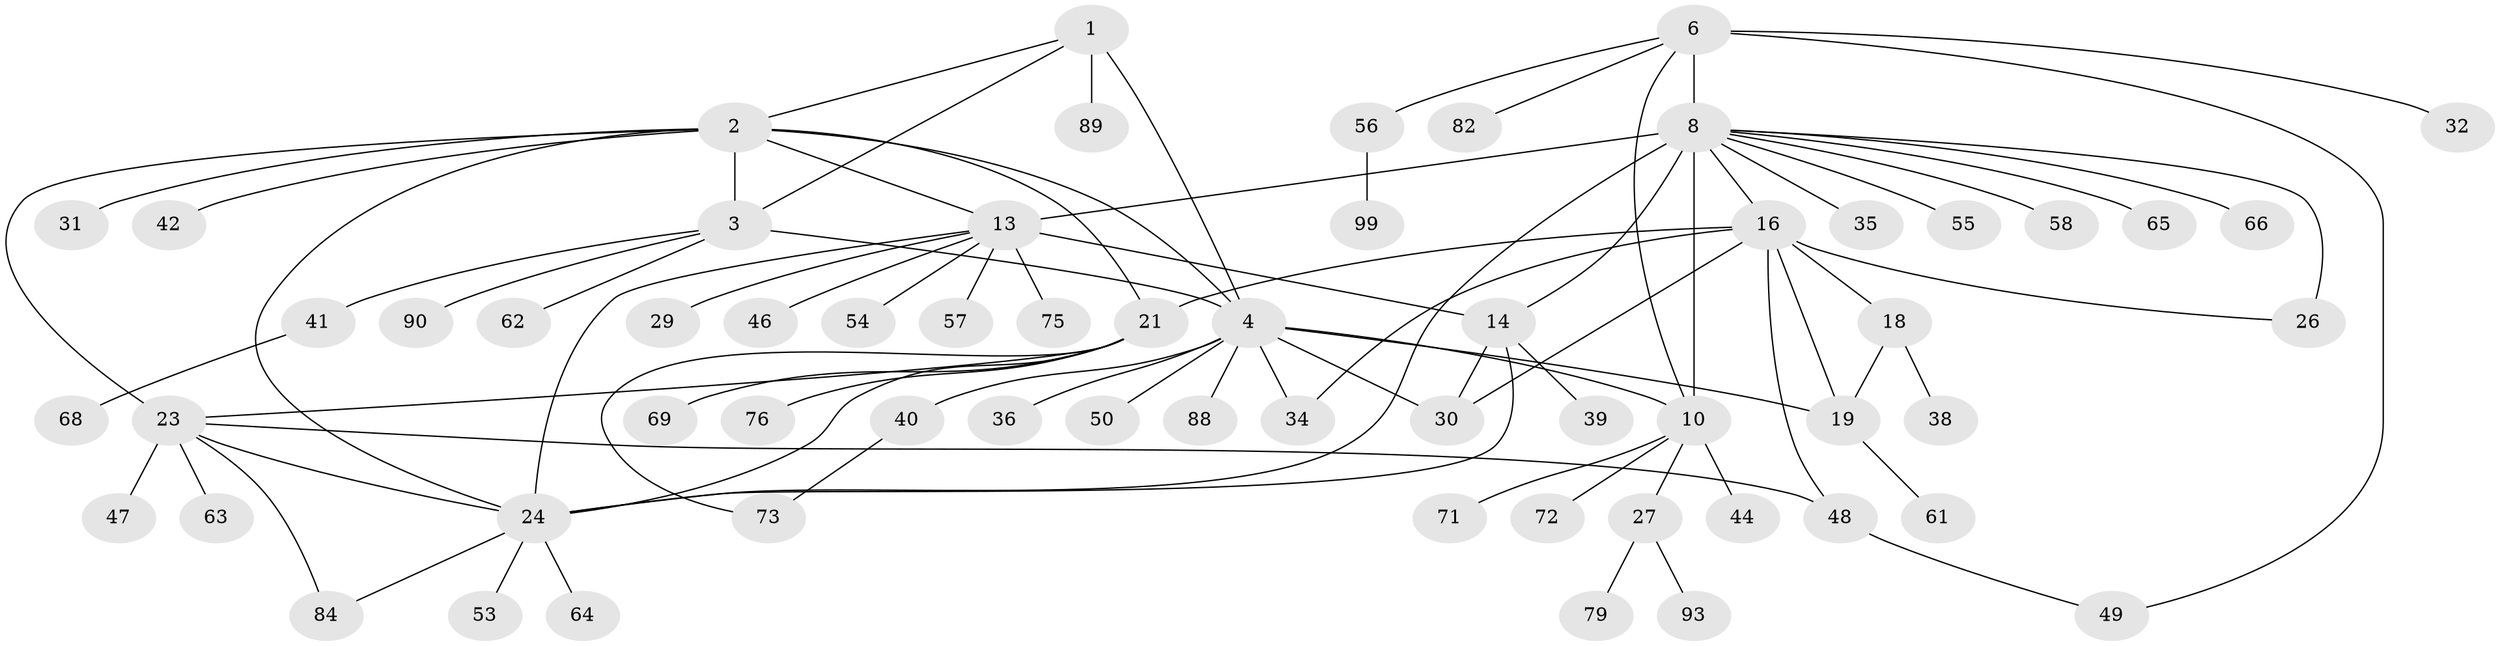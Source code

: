 // original degree distribution, {5: 0.038461538461538464, 8: 0.0673076923076923, 7: 0.038461538461538464, 9: 0.057692307692307696, 11: 0.009615384615384616, 10: 0.019230769230769232, 6: 0.009615384615384616, 3: 0.04807692307692308, 1: 0.5384615384615384, 2: 0.17307692307692307}
// Generated by graph-tools (version 1.1) at 2025/19/03/04/25 18:19:39]
// undirected, 62 vertices, 84 edges
graph export_dot {
graph [start="1"]
  node [color=gray90,style=filled];
  1;
  2 [super="+22"];
  3 [super="+45"];
  4 [super="+5"];
  6 [super="+91+43+7"];
  8 [super="+9+67+100+11"];
  10;
  13 [super="+15+103"];
  14;
  16 [super="+97+101+17"];
  18;
  19 [super="+51+28"];
  21;
  23;
  24 [super="+25"];
  26;
  27;
  29;
  30 [super="+83+98"];
  31;
  32;
  34;
  35;
  36;
  38;
  39;
  40;
  41;
  42;
  44;
  46;
  47 [super="+81"];
  48;
  49;
  50;
  53;
  54;
  55;
  56;
  57;
  58;
  61;
  62;
  63;
  64;
  65;
  66;
  68;
  69 [super="+96"];
  71;
  72;
  73;
  75;
  76;
  79;
  82;
  84;
  88;
  89;
  90;
  93;
  99;
  1 -- 2;
  1 -- 3;
  1 -- 4 [weight=2];
  1 -- 89;
  2 -- 3;
  2 -- 4 [weight=2];
  2 -- 31;
  2 -- 42;
  2 -- 13;
  2 -- 21;
  2 -- 23;
  2 -- 24 [weight=2];
  3 -- 4 [weight=2];
  3 -- 41;
  3 -- 62;
  3 -- 90;
  4 -- 36;
  4 -- 40;
  4 -- 88;
  4 -- 34;
  4 -- 10;
  4 -- 50;
  4 -- 19;
  4 -- 30;
  6 -- 8 [weight=5];
  6 -- 10 [weight=2];
  6 -- 49;
  6 -- 32;
  6 -- 82;
  6 -- 56;
  8 -- 10 [weight=2];
  8 -- 24;
  8 -- 65;
  8 -- 66;
  8 -- 58;
  8 -- 26 [weight=2];
  8 -- 35;
  8 -- 13 [weight=4];
  8 -- 14 [weight=2];
  8 -- 55;
  8 -- 16 [weight=2];
  10 -- 27;
  10 -- 44;
  10 -- 71;
  10 -- 72;
  13 -- 14 [weight=2];
  13 -- 54;
  13 -- 75;
  13 -- 46;
  13 -- 57;
  13 -- 29;
  13 -- 24 [weight=2];
  14 -- 30;
  14 -- 39;
  14 -- 24;
  16 -- 18 [weight=3];
  16 -- 19 [weight=3];
  16 -- 34;
  16 -- 48;
  16 -- 21;
  16 -- 26;
  16 -- 30;
  18 -- 19;
  18 -- 38;
  19 -- 61;
  21 -- 23;
  21 -- 24 [weight=2];
  21 -- 69;
  21 -- 73;
  21 -- 76;
  23 -- 24 [weight=2];
  23 -- 47;
  23 -- 48;
  23 -- 63;
  23 -- 84;
  24 -- 64;
  24 -- 84;
  24 -- 53;
  27 -- 79;
  27 -- 93;
  40 -- 73;
  41 -- 68;
  48 -- 49;
  56 -- 99;
}
